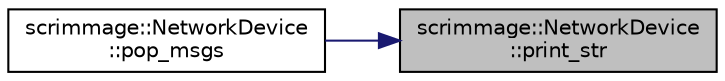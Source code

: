 digraph "scrimmage::NetworkDevice::print_str"
{
 // LATEX_PDF_SIZE
  edge [fontname="Helvetica",fontsize="10",labelfontname="Helvetica",labelfontsize="10"];
  node [fontname="Helvetica",fontsize="10",shape=record];
  rankdir="RL";
  Node1 [label="scrimmage::NetworkDevice\l::print_str",height=0.2,width=0.4,color="black", fillcolor="grey75", style="filled", fontcolor="black",tooltip=" "];
  Node1 -> Node2 [dir="back",color="midnightblue",fontsize="10",style="solid",fontname="Helvetica"];
  Node2 [label="scrimmage::NetworkDevice\l::pop_msgs",height=0.2,width=0.4,color="black", fillcolor="white", style="filled",URL="$classscrimmage_1_1NetworkDevice.html#a8560a4f6fcccfe5d7503146ad3b76d37",tooltip=" "];
}
